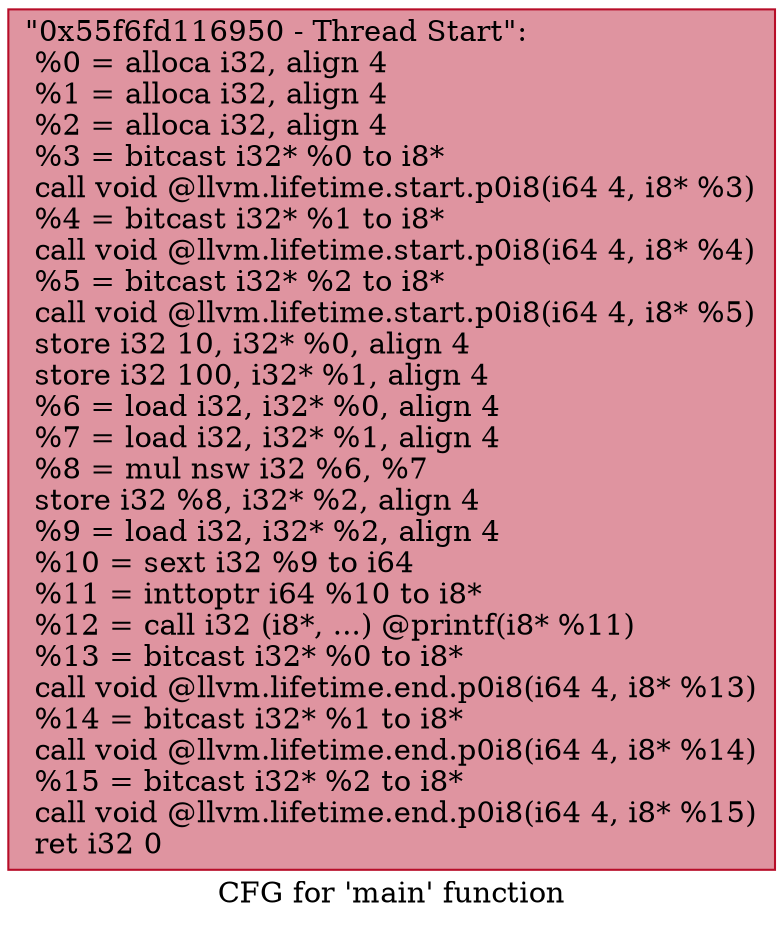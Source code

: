 digraph "CFG for 'main' function" {
	label="CFG for 'main' function";

	Node0x55f6fd116950 [shape=record,color="#b70d28ff", style=filled, fillcolor="#b70d2870",label="{\"0x55f6fd116950 - Thread Start\":\l  %0 = alloca i32, align 4\l  %1 = alloca i32, align 4\l  %2 = alloca i32, align 4\l  %3 = bitcast i32* %0 to i8*\l  call void @llvm.lifetime.start.p0i8(i64 4, i8* %3)\l  %4 = bitcast i32* %1 to i8*\l  call void @llvm.lifetime.start.p0i8(i64 4, i8* %4)\l  %5 = bitcast i32* %2 to i8*\l  call void @llvm.lifetime.start.p0i8(i64 4, i8* %5)\l  store i32 10, i32* %0, align 4\l  store i32 100, i32* %1, align 4\l  %6 = load i32, i32* %0, align 4\l  %7 = load i32, i32* %1, align 4\l  %8 = mul nsw i32 %6, %7\l  store i32 %8, i32* %2, align 4\l  %9 = load i32, i32* %2, align 4\l  %10 = sext i32 %9 to i64\l  %11 = inttoptr i64 %10 to i8*\l  %12 = call i32 (i8*, ...) @printf(i8* %11)\l  %13 = bitcast i32* %0 to i8*\l  call void @llvm.lifetime.end.p0i8(i64 4, i8* %13)\l  %14 = bitcast i32* %1 to i8*\l  call void @llvm.lifetime.end.p0i8(i64 4, i8* %14)\l  %15 = bitcast i32* %2 to i8*\l  call void @llvm.lifetime.end.p0i8(i64 4, i8* %15)\l  ret i32 0\l}"];
}
